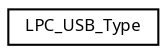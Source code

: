 digraph "Graphical Class Hierarchy"
{
  edge [fontname="Sans",fontsize="8",labelfontname="Sans",labelfontsize="8"];
  node [fontname="Sans",fontsize="8",shape=record];
  rankdir="LR";
  Node1 [label="LPC_USB_Type",height=0.2,width=0.4,color="black", fillcolor="white", style="filled",URL="$struct_l_p_c___u_s_b___type.html",tooltip="Product name title=UM10462 Chapter title=LPC11U1x USB2.0device controller Modification date=3/16/2011..."];
}
